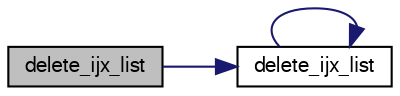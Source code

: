 digraph "delete_ijx_list"
{
  bgcolor="transparent";
  edge [fontname="FreeSans",fontsize="10",labelfontname="FreeSans",labelfontsize="10"];
  node [fontname="FreeSans",fontsize="10",shape=record];
  rankdir="LR";
  Node1 [label="delete_ijx_list",height=0.2,width=0.4,color="black", fillcolor="grey75", style="filled" fontcolor="black"];
  Node1 -> Node2 [color="midnightblue",fontsize="10",style="solid",fontname="FreeSans"];
  Node2 [label="delete_ijx_list",height=0.2,width=0.4,color="black",URL="$list_8c.html#a3dac142becc26c7ef07573a10faf0e45"];
  Node2 -> Node2 [color="midnightblue",fontsize="10",style="solid",fontname="FreeSans"];
}
